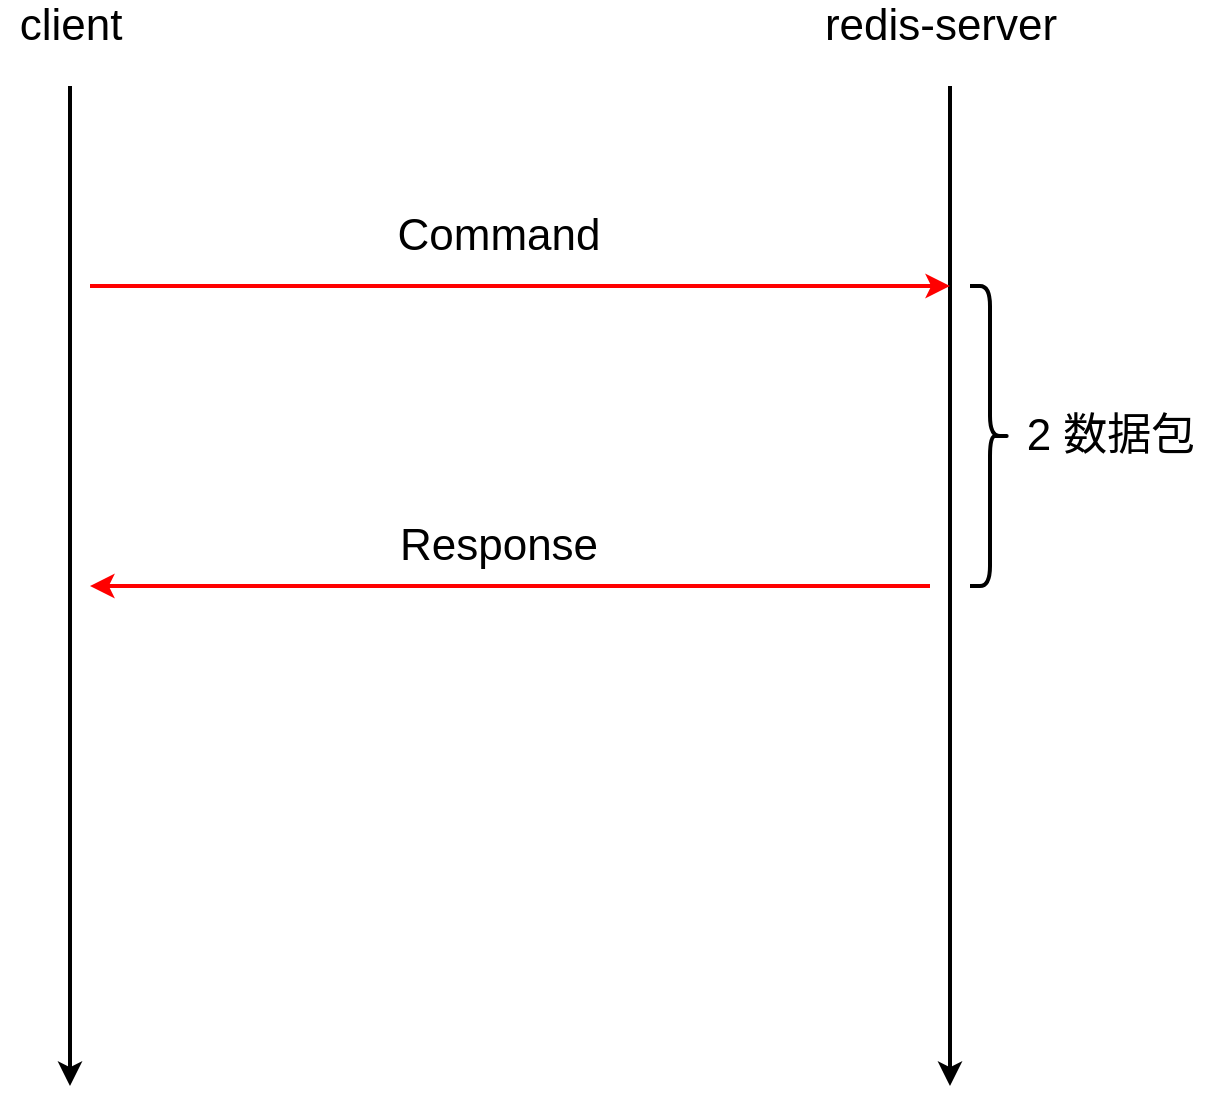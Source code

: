 <mxfile version="15.6.5" type="github"><diagram id="l2q45Xk12y-AGrvyjVm4" name="第 1 页"><mxGraphModel dx="1089" dy="691" grid="1" gridSize="10" guides="1" tooltips="1" connect="1" arrows="1" fold="1" page="1" pageScale="1" pageWidth="827" pageHeight="1169" math="0" shadow="0"><root><mxCell id="0"/><mxCell id="1" parent="0"/><mxCell id="mLefsw418dCqbqFbApmc-1" value="" style="endArrow=classic;html=1;rounded=0;strokeColor=default;labelBackgroundColor=default;fontColor=default;strokeWidth=2;" edge="1" parent="1"><mxGeometry width="50" height="50" relative="1" as="geometry"><mxPoint x="200" y="120" as="sourcePoint"/><mxPoint x="200" y="620" as="targetPoint"/></mxGeometry></mxCell><mxCell id="mLefsw418dCqbqFbApmc-2" value="" style="endArrow=classic;html=1;rounded=0;strokeColor=default;labelBackgroundColor=default;fontColor=default;strokeWidth=2;" edge="1" parent="1"><mxGeometry width="50" height="50" relative="1" as="geometry"><mxPoint x="640" y="120" as="sourcePoint"/><mxPoint x="640" y="620" as="targetPoint"/></mxGeometry></mxCell><mxCell id="mLefsw418dCqbqFbApmc-3" value="&lt;font style=&quot;font-size: 22px&quot;&gt;client&lt;/font&gt;" style="text;html=1;align=center;verticalAlign=middle;resizable=0;points=[];autosize=1;strokeColor=none;fillColor=none;fontColor=default;strokeWidth=7;" vertex="1" parent="1"><mxGeometry x="165" y="80" width="70" height="20" as="geometry"/></mxCell><mxCell id="mLefsw418dCqbqFbApmc-4" value="&lt;span style=&quot;font-size: 22px&quot;&gt;redis-server&lt;/span&gt;" style="text;html=1;align=center;verticalAlign=middle;resizable=0;points=[];autosize=1;strokeColor=none;fillColor=none;fontColor=default;strokeWidth=7;" vertex="1" parent="1"><mxGeometry x="570" y="80" width="130" height="20" as="geometry"/></mxCell><mxCell id="mLefsw418dCqbqFbApmc-5" value="" style="endArrow=classic;html=1;rounded=0;labelBackgroundColor=default;fontSize=22;fontColor=default;strokeColor=#FF0000;strokeWidth=2;" edge="1" parent="1"><mxGeometry width="50" height="50" relative="1" as="geometry"><mxPoint x="210" y="220" as="sourcePoint"/><mxPoint x="640" y="220" as="targetPoint"/></mxGeometry></mxCell><mxCell id="mLefsw418dCqbqFbApmc-6" value="Command" style="text;html=1;align=center;verticalAlign=middle;resizable=0;points=[];autosize=1;strokeColor=none;fillColor=none;fontSize=22;fontColor=default;" vertex="1" parent="1"><mxGeometry x="354" y="180" width="120" height="30" as="geometry"/></mxCell><mxCell id="mLefsw418dCqbqFbApmc-7" value="" style="endArrow=classic;html=1;rounded=0;labelBackgroundColor=default;fontSize=22;fontColor=default;strokeColor=#FF0000;strokeWidth=2;" edge="1" parent="1"><mxGeometry width="50" height="50" relative="1" as="geometry"><mxPoint x="630" y="370" as="sourcePoint"/><mxPoint x="210" y="370" as="targetPoint"/></mxGeometry></mxCell><mxCell id="mLefsw418dCqbqFbApmc-8" value="Response" style="text;html=1;align=center;verticalAlign=middle;resizable=0;points=[];autosize=1;strokeColor=none;fillColor=none;fontSize=22;fontColor=default;" vertex="1" parent="1"><mxGeometry x="359" y="335" width="110" height="30" as="geometry"/></mxCell><mxCell id="mLefsw418dCqbqFbApmc-9" value="" style="shape=curlyBracket;whiteSpace=wrap;html=1;rounded=1;flipH=1;fontSize=22;fontColor=default;strokeWidth=2;fillColor=default;strokeColor=default;" vertex="1" parent="1"><mxGeometry x="650" y="220" width="20" height="150" as="geometry"/></mxCell><mxCell id="mLefsw418dCqbqFbApmc-10" value="2 数据包" style="text;html=1;align=center;verticalAlign=middle;resizable=0;points=[];autosize=1;strokeColor=none;fillColor=none;fontSize=22;fontColor=default;" vertex="1" parent="1"><mxGeometry x="670" y="280" width="100" height="30" as="geometry"/></mxCell></root></mxGraphModel></diagram></mxfile>